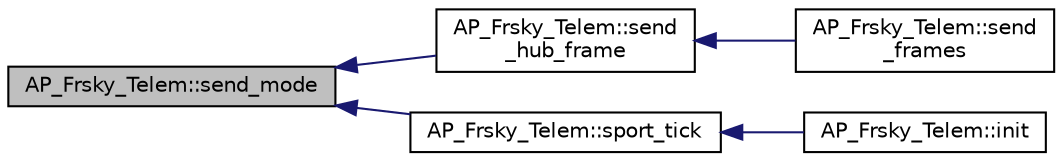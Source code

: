 digraph "AP_Frsky_Telem::send_mode"
{
 // INTERACTIVE_SVG=YES
  edge [fontname="Helvetica",fontsize="10",labelfontname="Helvetica",labelfontsize="10"];
  node [fontname="Helvetica",fontsize="10",shape=record];
  rankdir="LR";
  Node1 [label="AP_Frsky_Telem::send_mode",height=0.2,width=0.4,color="black", fillcolor="grey75", style="filled", fontcolor="black"];
  Node1 -> Node2 [dir="back",color="midnightblue",fontsize="10",style="solid",fontname="Helvetica"];
  Node2 [label="AP_Frsky_Telem::send\l_hub_frame",height=0.2,width=0.4,color="black", fillcolor="white", style="filled",URL="$classAP__Frsky__Telem.html#ae386d05deadb794547df5a4e22edcc8a"];
  Node2 -> Node3 [dir="back",color="midnightblue",fontsize="10",style="solid",fontname="Helvetica"];
  Node3 [label="AP_Frsky_Telem::send\l_frames",height=0.2,width=0.4,color="black", fillcolor="white", style="filled",URL="$classAP__Frsky__Telem.html#a9c09b9a14c083f48e845d81484de9c0e"];
  Node1 -> Node4 [dir="back",color="midnightblue",fontsize="10",style="solid",fontname="Helvetica"];
  Node4 [label="AP_Frsky_Telem::sport_tick",height=0.2,width=0.4,color="black", fillcolor="white", style="filled",URL="$classAP__Frsky__Telem.html#a89ada57d816dfa4246726c17aa7fd32f"];
  Node4 -> Node5 [dir="back",color="midnightblue",fontsize="10",style="solid",fontname="Helvetica"];
  Node5 [label="AP_Frsky_Telem::init",height=0.2,width=0.4,color="black", fillcolor="white", style="filled",URL="$classAP__Frsky__Telem.html#a081d1787f8ec08ca8c489fb5dc86393c"];
}
